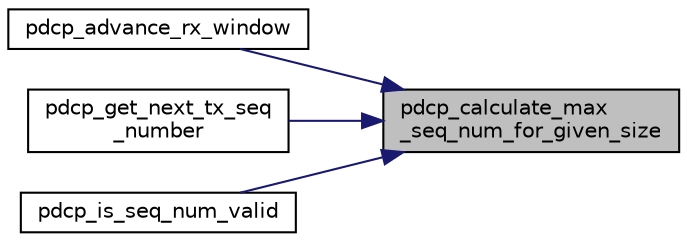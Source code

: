 digraph "pdcp_calculate_max_seq_num_for_given_size"
{
 // LATEX_PDF_SIZE
  edge [fontname="Helvetica",fontsize="10",labelfontname="Helvetica",labelfontsize="10"];
  node [fontname="Helvetica",fontsize="10",shape=record];
  rankdir="RL";
  Node1 [label="pdcp_calculate_max\l_seq_num_for_given_size",height=0.2,width=0.4,color="black", fillcolor="grey75", style="filled", fontcolor="black",tooltip=" "];
  Node1 -> Node2 [dir="back",color="midnightblue",fontsize="10",style="solid",fontname="Helvetica"];
  Node2 [label="pdcp_advance_rx_window",height=0.2,width=0.4,color="black", fillcolor="white", style="filled",URL="$pdcp__sequence__manager_8h.html#a8f17272420c07d5515921fb0516491d9",tooltip=" "];
  Node1 -> Node3 [dir="back",color="midnightblue",fontsize="10",style="solid",fontname="Helvetica"];
  Node3 [label="pdcp_get_next_tx_seq\l_number",height=0.2,width=0.4,color="black", fillcolor="white", style="filled",URL="$pdcp__sequence__manager_8h.html#af4ec9f6c935171b632afb72e13f1d3d1",tooltip=" "];
  Node1 -> Node4 [dir="back",color="midnightblue",fontsize="10",style="solid",fontname="Helvetica"];
  Node4 [label="pdcp_is_seq_num_valid",height=0.2,width=0.4,color="black", fillcolor="white", style="filled",URL="$pdcp__sequence__manager_8h.html#a62ef24b021795d75c61ccdcd8ba42887",tooltip=" "];
}
